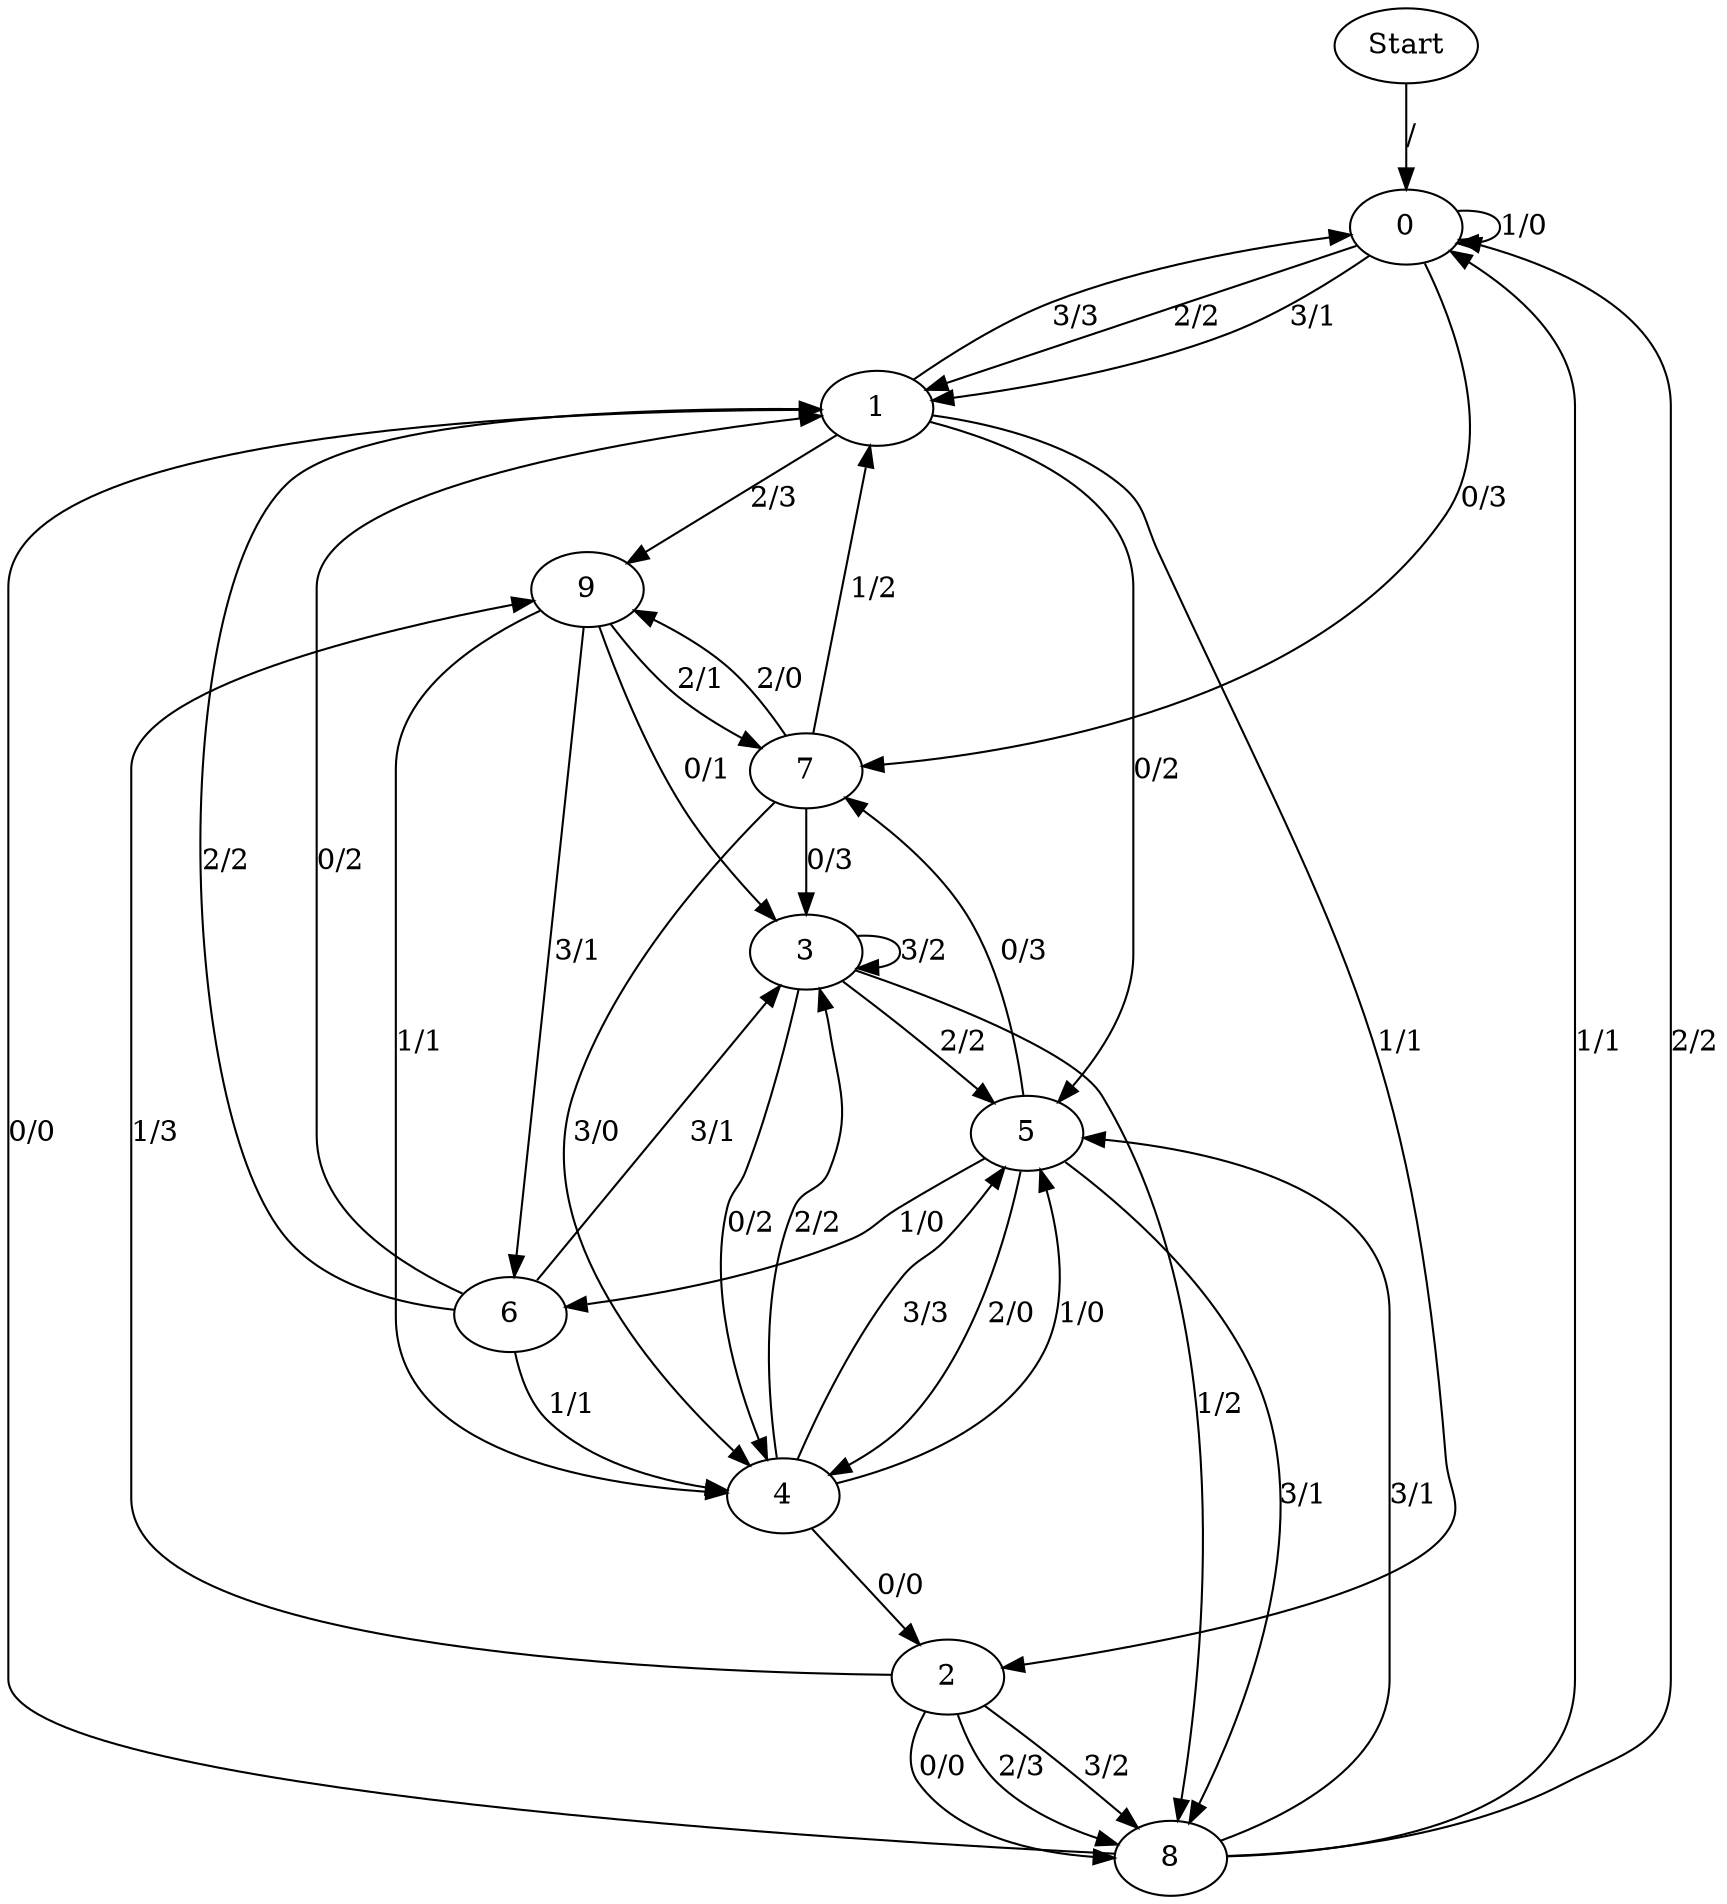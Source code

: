 digraph {
	Start -> 0 [label="/"]
	0 -> 0 [label="1/0"]
	0 -> 1 [label="2/2"]
	0 -> 1 [label="3/1"]
	0 -> 7 [label="0/3"]
	1 -> 5 [label="0/2"]
	1 -> 2 [label="1/1"]
	1 -> 9 [label="2/3"]
	1 -> 0 [label="3/3"]
	5 -> 4 [label="2/0"]
	5 -> 8 [label="3/1"]
	5 -> 7 [label="0/3"]
	5 -> 6 [label="1/0"]
	4 -> 2 [label="0/0"]
	4 -> 5 [label="1/0"]
	4 -> 3 [label="2/2"]
	4 -> 5 [label="3/3"]
	2 -> 8 [label="2/3"]
	2 -> 8 [label="3/2"]
	2 -> 8 [label="0/0"]
	2 -> 9 [label="1/3"]
	9 -> 3 [label="0/1"]
	9 -> 4 [label="1/1"]
	9 -> 7 [label="2/1"]
	9 -> 6 [label="3/1"]
	6 -> 1 [label="2/2"]
	6 -> 3 [label="3/1"]
	6 -> 1 [label="0/2"]
	6 -> 4 [label="1/1"]
	7 -> 9 [label="2/0"]
	7 -> 4 [label="3/0"]
	7 -> 3 [label="0/3"]
	7 -> 1 [label="1/2"]
	3 -> 3 [label="3/2"]
	3 -> 4 [label="0/2"]
	3 -> 8 [label="1/2"]
	3 -> 5 [label="2/2"]
	8 -> 1 [label="0/0"]
	8 -> 0 [label="1/1"]
	8 -> 0 [label="2/2"]
	8 -> 5 [label="3/1"]
}